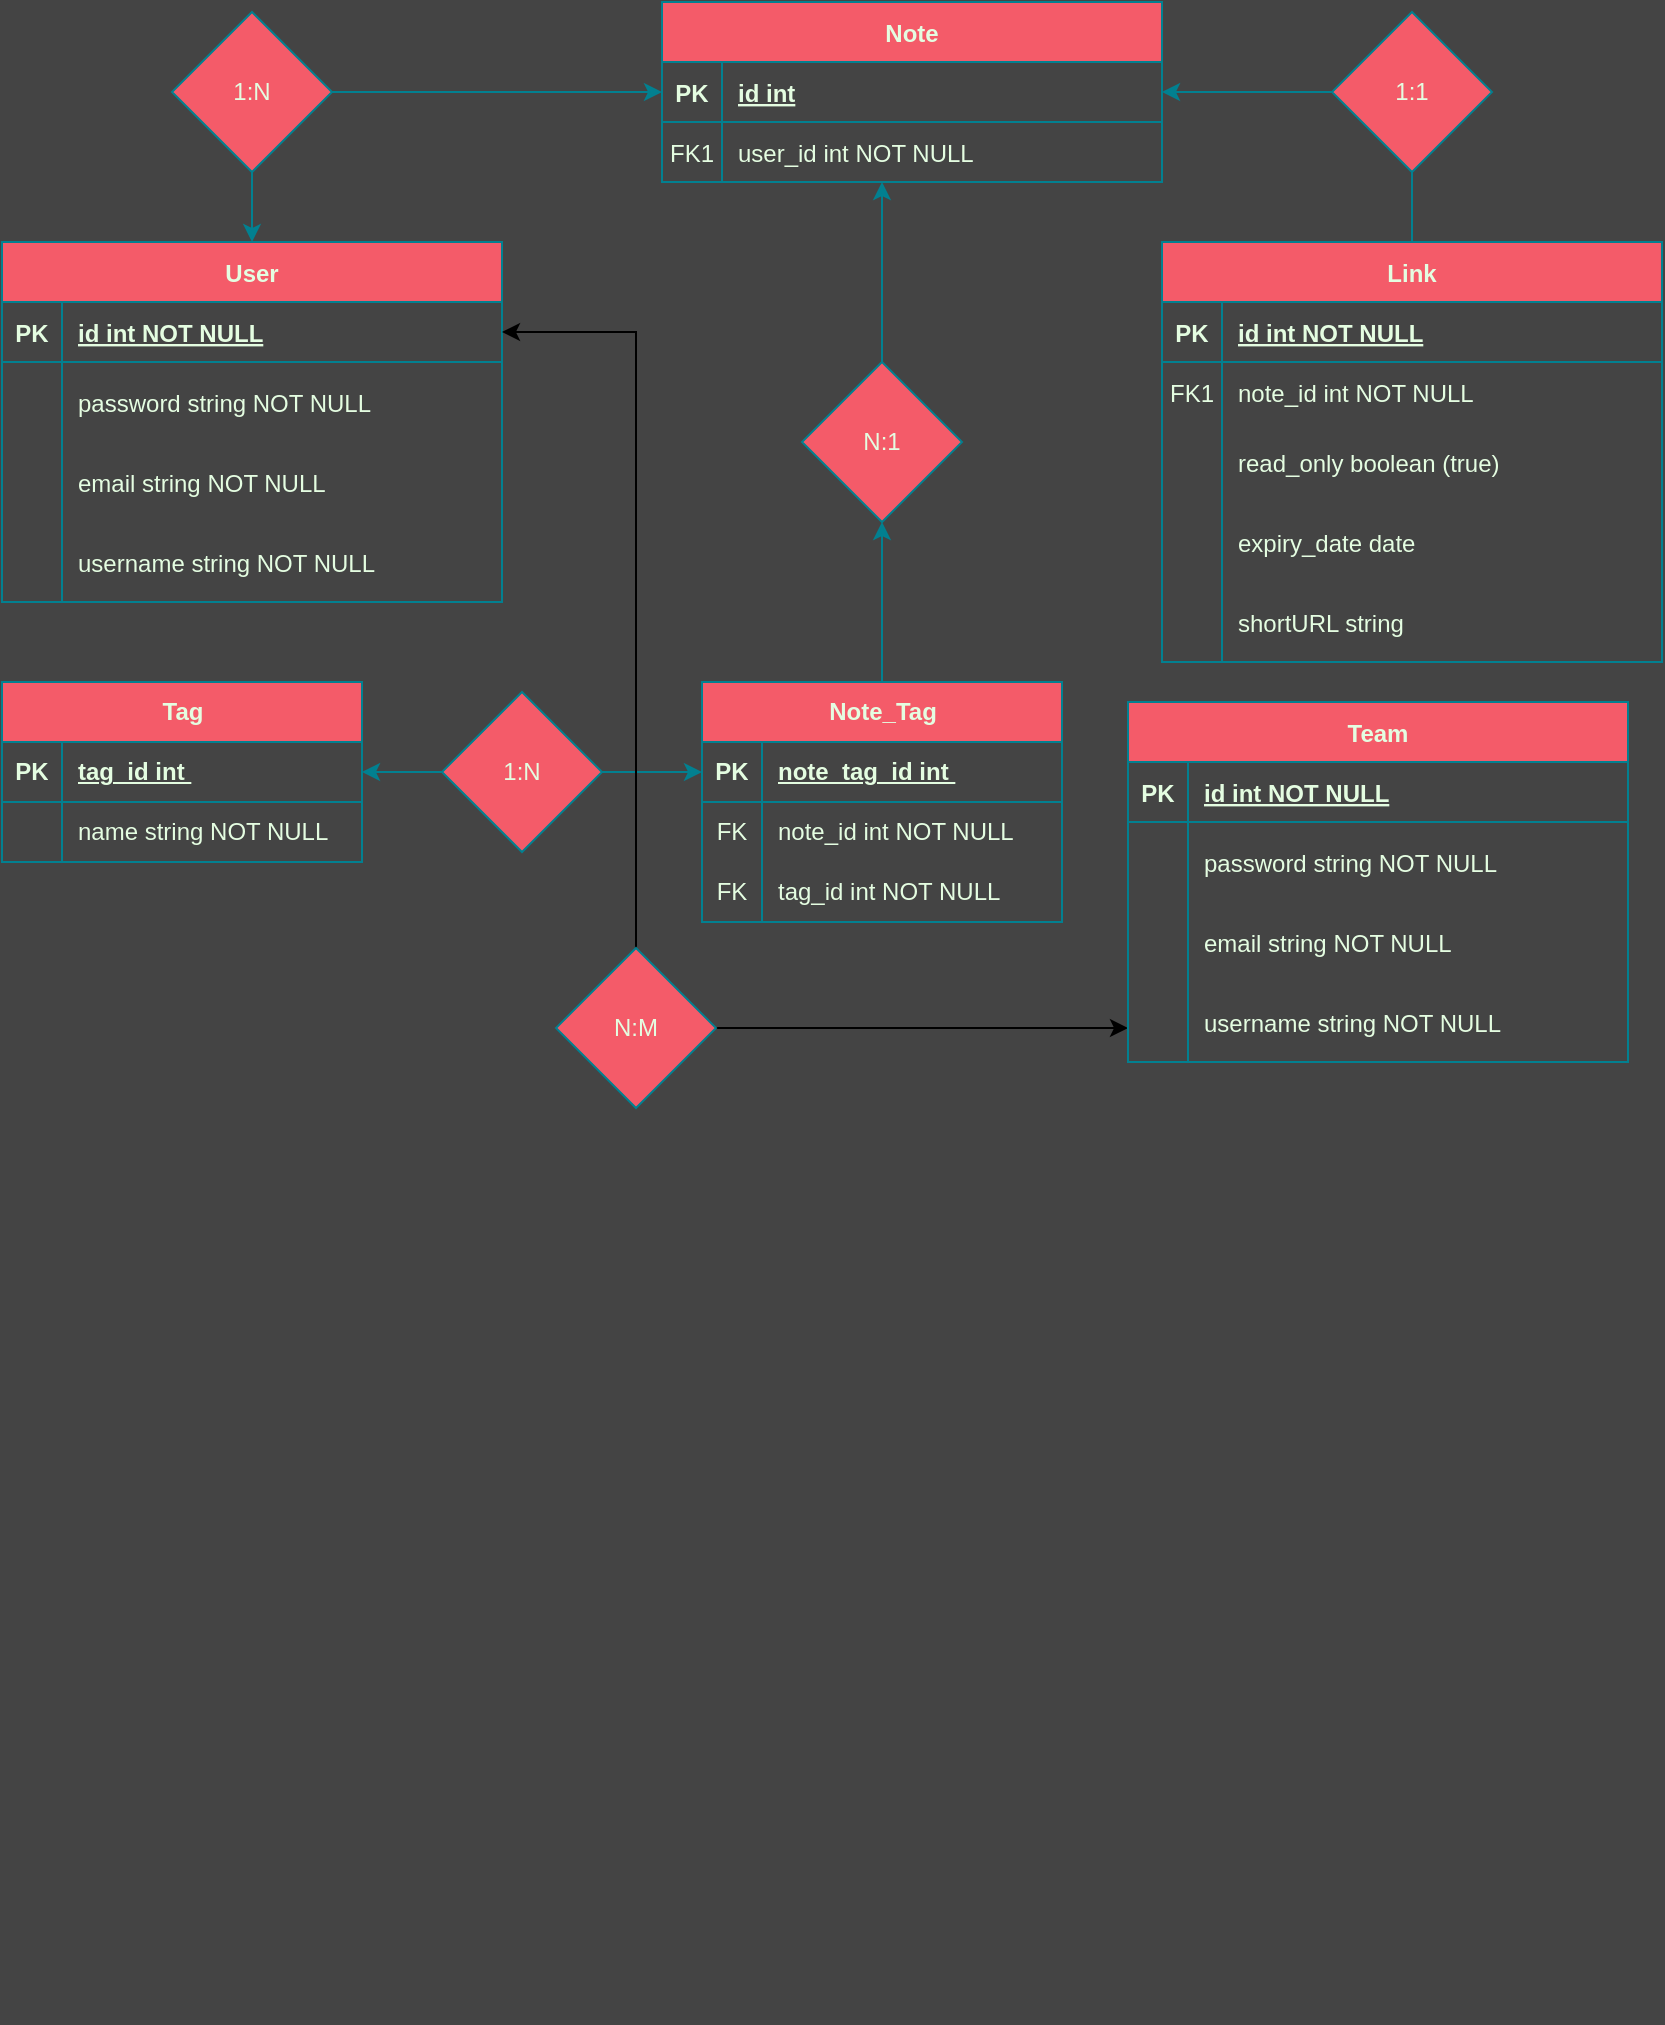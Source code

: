 <mxfile version="26.1.1">
  <diagram id="R2lEEEUBdFMjLlhIrx00" name="Page-1">
    <mxGraphModel dx="1433" dy="690" grid="0" gridSize="10" guides="1" tooltips="1" connect="1" arrows="1" fold="1" page="1" pageScale="1" pageWidth="850" pageHeight="1100" background="#444444" math="0" shadow="0" adaptiveColors="none" extFonts="Permanent Marker^https://fonts.googleapis.com/css?family=Permanent+Marker">
      <root>
        <mxCell id="0" />
        <mxCell id="1" parent="0" />
        <mxCell id="C-vyLk0tnHw3VtMMgP7b-2" value="Note" style="shape=table;startSize=30;container=1;collapsible=1;childLayout=tableLayout;fixedRows=1;rowLines=0;fontStyle=1;align=center;resizeLast=1;labelBackgroundColor=none;fillColor=#F45B69;strokeColor=#028090;fontColor=#E4FDE1;" parent="1" vertex="1">
          <mxGeometry x="340" y="20" width="250" height="90" as="geometry" />
        </mxCell>
        <mxCell id="C-vyLk0tnHw3VtMMgP7b-3" value="" style="shape=partialRectangle;collapsible=0;dropTarget=0;pointerEvents=0;fillColor=none;points=[[0,0.5],[1,0.5]];portConstraint=eastwest;top=0;left=0;right=0;bottom=1;labelBackgroundColor=none;strokeColor=#028090;fontColor=#E4FDE1;" parent="C-vyLk0tnHw3VtMMgP7b-2" vertex="1">
          <mxGeometry y="30" width="250" height="30" as="geometry" />
        </mxCell>
        <mxCell id="C-vyLk0tnHw3VtMMgP7b-4" value="PK" style="shape=partialRectangle;overflow=hidden;connectable=0;fillColor=none;top=0;left=0;bottom=0;right=0;fontStyle=1;labelBackgroundColor=none;strokeColor=#028090;fontColor=#E4FDE1;" parent="C-vyLk0tnHw3VtMMgP7b-3" vertex="1">
          <mxGeometry width="30" height="30" as="geometry">
            <mxRectangle width="30" height="30" as="alternateBounds" />
          </mxGeometry>
        </mxCell>
        <mxCell id="C-vyLk0tnHw3VtMMgP7b-5" value="id int" style="shape=partialRectangle;overflow=hidden;connectable=0;fillColor=none;top=0;left=0;bottom=0;right=0;align=left;spacingLeft=6;fontStyle=5;labelBackgroundColor=none;strokeColor=#028090;fontColor=#E4FDE1;" parent="C-vyLk0tnHw3VtMMgP7b-3" vertex="1">
          <mxGeometry x="30" width="220" height="30" as="geometry">
            <mxRectangle width="220" height="30" as="alternateBounds" />
          </mxGeometry>
        </mxCell>
        <mxCell id="omRbYgWqdu23h0NGveE9-221" value="" style="shape=partialRectangle;collapsible=0;dropTarget=0;pointerEvents=0;fillColor=none;points=[[0,0.5],[1,0.5]];portConstraint=eastwest;top=0;left=0;right=0;bottom=0;labelBackgroundColor=none;strokeColor=#028090;fontColor=#E4FDE1;" parent="C-vyLk0tnHw3VtMMgP7b-2" vertex="1">
          <mxGeometry y="60" width="250" height="30" as="geometry" />
        </mxCell>
        <mxCell id="omRbYgWqdu23h0NGveE9-222" value="FK1" style="shape=partialRectangle;overflow=hidden;connectable=0;fillColor=none;top=0;left=0;bottom=0;right=0;labelBackgroundColor=none;strokeColor=#028090;fontColor=#E4FDE1;" parent="omRbYgWqdu23h0NGveE9-221" vertex="1">
          <mxGeometry width="30" height="30" as="geometry">
            <mxRectangle width="30" height="30" as="alternateBounds" />
          </mxGeometry>
        </mxCell>
        <mxCell id="omRbYgWqdu23h0NGveE9-223" value="user_id int NOT NULL" style="shape=partialRectangle;overflow=hidden;connectable=0;fillColor=none;top=0;left=0;bottom=0;right=0;align=left;spacingLeft=6;labelBackgroundColor=none;strokeColor=#028090;fontColor=#E4FDE1;" parent="omRbYgWqdu23h0NGveE9-221" vertex="1">
          <mxGeometry x="30" width="220" height="30" as="geometry">
            <mxRectangle width="220" height="30" as="alternateBounds" />
          </mxGeometry>
        </mxCell>
        <mxCell id="omRbYgWqdu23h0NGveE9-16" value="" style="shape=partialRectangle;overflow=hidden;connectable=0;fillColor=none;top=0;left=0;bottom=0;right=0;align=left;spacingLeft=6;labelBackgroundColor=none;strokeColor=#028090;fontColor=#E4FDE1;" parent="1" vertex="1">
          <mxGeometry x="570" y="540" width="220" height="30" as="geometry">
            <mxRectangle width="220" height="30" as="alternateBounds" />
          </mxGeometry>
        </mxCell>
        <mxCell id="omRbYgWqdu23h0NGveE9-225" style="edgeStyle=orthogonalEdgeStyle;rounded=0;orthogonalLoop=1;jettySize=auto;html=1;labelBackgroundColor=none;strokeColor=#028090;fontColor=default;" parent="1" source="omRbYgWqdu23h0NGveE9-26" target="omRbYgWqdu23h0NGveE9-143" edge="1">
          <mxGeometry relative="1" as="geometry" />
        </mxCell>
        <mxCell id="omRbYgWqdu23h0NGveE9-226" style="edgeStyle=orthogonalEdgeStyle;rounded=0;orthogonalLoop=1;jettySize=auto;html=1;labelBackgroundColor=none;strokeColor=#028090;fontColor=default;" parent="1" source="omRbYgWqdu23h0NGveE9-26" target="C-vyLk0tnHw3VtMMgP7b-2" edge="1">
          <mxGeometry relative="1" as="geometry" />
        </mxCell>
        <mxCell id="omRbYgWqdu23h0NGveE9-26" value="1:N" style="rhombus;whiteSpace=wrap;html=1;labelBackgroundColor=none;fillColor=#F45B69;strokeColor=#028090;fontColor=#E4FDE1;" parent="1" vertex="1">
          <mxGeometry x="95" y="25" width="80" height="80" as="geometry" />
        </mxCell>
        <mxCell id="omRbYgWqdu23h0NGveE9-55" value="Link" style="shape=table;startSize=30;container=1;collapsible=1;childLayout=tableLayout;fixedRows=1;rowLines=0;fontStyle=1;align=center;resizeLast=1;labelBackgroundColor=none;fillColor=#F45B69;strokeColor=#028090;fontColor=#E4FDE1;" parent="1" vertex="1">
          <mxGeometry x="590" y="140" width="250" height="210" as="geometry" />
        </mxCell>
        <mxCell id="omRbYgWqdu23h0NGveE9-56" value="" style="shape=partialRectangle;collapsible=0;dropTarget=0;pointerEvents=0;fillColor=none;points=[[0,0.5],[1,0.5]];portConstraint=eastwest;top=0;left=0;right=0;bottom=1;labelBackgroundColor=none;strokeColor=#028090;fontColor=#E4FDE1;" parent="omRbYgWqdu23h0NGveE9-55" vertex="1">
          <mxGeometry y="30" width="250" height="30" as="geometry" />
        </mxCell>
        <mxCell id="omRbYgWqdu23h0NGveE9-57" value="PK" style="shape=partialRectangle;overflow=hidden;connectable=0;fillColor=none;top=0;left=0;bottom=0;right=0;fontStyle=1;labelBackgroundColor=none;strokeColor=#028090;fontColor=#E4FDE1;" parent="omRbYgWqdu23h0NGveE9-56" vertex="1">
          <mxGeometry width="30" height="30" as="geometry">
            <mxRectangle width="30" height="30" as="alternateBounds" />
          </mxGeometry>
        </mxCell>
        <mxCell id="omRbYgWqdu23h0NGveE9-58" value="id int NOT NULL " style="shape=partialRectangle;overflow=hidden;connectable=0;fillColor=none;top=0;left=0;bottom=0;right=0;align=left;spacingLeft=6;fontStyle=5;labelBackgroundColor=none;strokeColor=#028090;fontColor=#E4FDE1;" parent="omRbYgWqdu23h0NGveE9-56" vertex="1">
          <mxGeometry x="30" width="220" height="30" as="geometry">
            <mxRectangle width="220" height="30" as="alternateBounds" />
          </mxGeometry>
        </mxCell>
        <mxCell id="omRbYgWqdu23h0NGveE9-59" value="" style="shape=partialRectangle;collapsible=0;dropTarget=0;pointerEvents=0;fillColor=none;points=[[0,0.5],[1,0.5]];portConstraint=eastwest;top=0;left=0;right=0;bottom=0;labelBackgroundColor=none;strokeColor=#028090;fontColor=#E4FDE1;" parent="omRbYgWqdu23h0NGveE9-55" vertex="1">
          <mxGeometry y="60" width="250" height="30" as="geometry" />
        </mxCell>
        <mxCell id="omRbYgWqdu23h0NGveE9-60" value="FK1" style="shape=partialRectangle;overflow=hidden;connectable=0;fillColor=none;top=0;left=0;bottom=0;right=0;labelBackgroundColor=none;strokeColor=#028090;fontColor=#E4FDE1;" parent="omRbYgWqdu23h0NGveE9-59" vertex="1">
          <mxGeometry width="30" height="30" as="geometry">
            <mxRectangle width="30" height="30" as="alternateBounds" />
          </mxGeometry>
        </mxCell>
        <mxCell id="omRbYgWqdu23h0NGveE9-61" value="note_id int NOT NULL" style="shape=partialRectangle;overflow=hidden;connectable=0;fillColor=none;top=0;left=0;bottom=0;right=0;align=left;spacingLeft=6;labelBackgroundColor=none;strokeColor=#028090;fontColor=#E4FDE1;" parent="omRbYgWqdu23h0NGveE9-59" vertex="1">
          <mxGeometry x="30" width="220" height="30" as="geometry">
            <mxRectangle width="220" height="30" as="alternateBounds" />
          </mxGeometry>
        </mxCell>
        <mxCell id="omRbYgWqdu23h0NGveE9-62" value="" style="shape=partialRectangle;collapsible=0;dropTarget=0;pointerEvents=0;fillColor=none;points=[[0,0.5],[1,0.5]];portConstraint=eastwest;top=0;left=0;right=0;bottom=0;labelBackgroundColor=none;strokeColor=#028090;fontColor=#E4FDE1;" parent="omRbYgWqdu23h0NGveE9-55" vertex="1">
          <mxGeometry y="90" width="250" height="40" as="geometry" />
        </mxCell>
        <mxCell id="omRbYgWqdu23h0NGveE9-63" value="" style="shape=partialRectangle;overflow=hidden;connectable=0;fillColor=none;top=0;left=0;bottom=0;right=0;labelBackgroundColor=none;strokeColor=#028090;fontColor=#E4FDE1;" parent="omRbYgWqdu23h0NGveE9-62" vertex="1">
          <mxGeometry width="30" height="40" as="geometry">
            <mxRectangle width="30" height="40" as="alternateBounds" />
          </mxGeometry>
        </mxCell>
        <mxCell id="omRbYgWqdu23h0NGveE9-64" value="read_only boolean (true)" style="shape=partialRectangle;overflow=hidden;connectable=0;fillColor=none;top=0;left=0;bottom=0;right=0;align=left;spacingLeft=6;labelBackgroundColor=none;strokeColor=#028090;fontColor=#E4FDE1;" parent="omRbYgWqdu23h0NGveE9-62" vertex="1">
          <mxGeometry x="30" width="220" height="40" as="geometry">
            <mxRectangle width="220" height="40" as="alternateBounds" />
          </mxGeometry>
        </mxCell>
        <mxCell id="omRbYgWqdu23h0NGveE9-122" value="" style="shape=partialRectangle;collapsible=0;dropTarget=0;pointerEvents=0;fillColor=none;points=[[0,0.5],[1,0.5]];portConstraint=eastwest;top=0;left=0;right=0;bottom=0;labelBackgroundColor=none;strokeColor=#028090;fontColor=#E4FDE1;" parent="omRbYgWqdu23h0NGveE9-55" vertex="1">
          <mxGeometry y="130" width="250" height="40" as="geometry" />
        </mxCell>
        <mxCell id="omRbYgWqdu23h0NGveE9-123" value="" style="shape=partialRectangle;overflow=hidden;connectable=0;fillColor=none;top=0;left=0;bottom=0;right=0;labelBackgroundColor=none;strokeColor=#028090;fontColor=#E4FDE1;" parent="omRbYgWqdu23h0NGveE9-122" vertex="1">
          <mxGeometry width="30" height="40" as="geometry">
            <mxRectangle width="30" height="40" as="alternateBounds" />
          </mxGeometry>
        </mxCell>
        <mxCell id="omRbYgWqdu23h0NGveE9-124" value="expiry_date date " style="shape=partialRectangle;overflow=hidden;connectable=0;fillColor=none;top=0;left=0;bottom=0;right=0;align=left;spacingLeft=6;labelBackgroundColor=none;strokeColor=#028090;fontColor=#E4FDE1;" parent="omRbYgWqdu23h0NGveE9-122" vertex="1">
          <mxGeometry x="30" width="220" height="40" as="geometry">
            <mxRectangle width="220" height="40" as="alternateBounds" />
          </mxGeometry>
        </mxCell>
        <mxCell id="omRbYgWqdu23h0NGveE9-125" value="" style="shape=partialRectangle;collapsible=0;dropTarget=0;pointerEvents=0;fillColor=none;points=[[0,0.5],[1,0.5]];portConstraint=eastwest;top=0;left=0;right=0;bottom=0;labelBackgroundColor=none;strokeColor=#028090;fontColor=#E4FDE1;" parent="omRbYgWqdu23h0NGveE9-55" vertex="1">
          <mxGeometry y="170" width="250" height="40" as="geometry" />
        </mxCell>
        <mxCell id="omRbYgWqdu23h0NGveE9-126" value="" style="shape=partialRectangle;overflow=hidden;connectable=0;fillColor=none;top=0;left=0;bottom=0;right=0;labelBackgroundColor=none;strokeColor=#028090;fontColor=#E4FDE1;" parent="omRbYgWqdu23h0NGveE9-125" vertex="1">
          <mxGeometry width="30" height="40" as="geometry">
            <mxRectangle width="30" height="40" as="alternateBounds" />
          </mxGeometry>
        </mxCell>
        <mxCell id="omRbYgWqdu23h0NGveE9-127" value="shortURL string " style="shape=partialRectangle;overflow=hidden;connectable=0;fillColor=none;top=0;left=0;bottom=0;right=0;align=left;spacingLeft=6;labelBackgroundColor=none;strokeColor=#028090;fontColor=#E4FDE1;" parent="omRbYgWqdu23h0NGveE9-125" vertex="1">
          <mxGeometry x="30" width="220" height="40" as="geometry">
            <mxRectangle width="220" height="40" as="alternateBounds" />
          </mxGeometry>
        </mxCell>
        <mxCell id="omRbYgWqdu23h0NGveE9-78" value="" style="edgeStyle=orthogonalEdgeStyle;rounded=0;orthogonalLoop=1;jettySize=auto;html=1;labelBackgroundColor=none;strokeColor=#028090;fontColor=default;" parent="1" source="omRbYgWqdu23h0NGveE9-65" target="C-vyLk0tnHw3VtMMgP7b-2" edge="1">
          <mxGeometry x="-0.714" y="-5" relative="1" as="geometry">
            <mxPoint as="offset" />
          </mxGeometry>
        </mxCell>
        <mxCell id="omRbYgWqdu23h0NGveE9-65" value="1:1" style="rhombus;whiteSpace=wrap;html=1;labelBackgroundColor=none;fillColor=#F45B69;strokeColor=#028090;fontColor=#E4FDE1;" parent="1" vertex="1">
          <mxGeometry x="675" y="25" width="80" height="80" as="geometry" />
        </mxCell>
        <mxCell id="omRbYgWqdu23h0NGveE9-80" value="" style="endArrow=none;html=1;rounded=0;entryX=0.5;entryY=1;entryDx=0;entryDy=0;exitX=0.5;exitY=0;exitDx=0;exitDy=0;labelBackgroundColor=none;strokeColor=#028090;fontColor=default;" parent="1" source="omRbYgWqdu23h0NGveE9-55" target="omRbYgWqdu23h0NGveE9-65" edge="1">
          <mxGeometry x="-0.5" y="-5" width="50" height="50" relative="1" as="geometry">
            <mxPoint x="655" y="870" as="sourcePoint" />
            <mxPoint x="705" y="820" as="targetPoint" />
            <mxPoint as="offset" />
          </mxGeometry>
        </mxCell>
        <mxCell id="omRbYgWqdu23h0NGveE9-99" value="" style="shape=partialRectangle;overflow=hidden;connectable=0;fillColor=none;top=0;left=0;bottom=0;right=0;align=left;spacingLeft=6;labelBackgroundColor=none;strokeColor=#028090;fontColor=#E4FDE1;" parent="1" vertex="1">
          <mxGeometry x="240" y="1000" width="220" height="30" as="geometry">
            <mxRectangle width="220" height="30" as="alternateBounds" />
          </mxGeometry>
        </mxCell>
        <mxCell id="omRbYgWqdu23h0NGveE9-103" value="Tag" style="shape=table;startSize=30;container=1;collapsible=1;childLayout=tableLayout;fixedRows=1;rowLines=0;fontStyle=1;align=center;resizeLast=1;html=1;labelBackgroundColor=none;fillColor=#F45B69;strokeColor=#028090;fontColor=#E4FDE1;" parent="1" vertex="1">
          <mxGeometry x="10" y="360" width="180" height="90" as="geometry" />
        </mxCell>
        <mxCell id="omRbYgWqdu23h0NGveE9-104" value="" style="shape=tableRow;horizontal=0;startSize=0;swimlaneHead=0;swimlaneBody=0;fillColor=none;collapsible=0;dropTarget=0;points=[[0,0.5],[1,0.5]];portConstraint=eastwest;top=0;left=0;right=0;bottom=1;labelBackgroundColor=none;strokeColor=#028090;fontColor=#E4FDE1;" parent="omRbYgWqdu23h0NGveE9-103" vertex="1">
          <mxGeometry y="30" width="180" height="30" as="geometry" />
        </mxCell>
        <mxCell id="omRbYgWqdu23h0NGveE9-105" value="PK" style="shape=partialRectangle;connectable=0;fillColor=none;top=0;left=0;bottom=0;right=0;fontStyle=1;overflow=hidden;whiteSpace=wrap;html=1;labelBackgroundColor=none;strokeColor=#028090;fontColor=#E4FDE1;" parent="omRbYgWqdu23h0NGveE9-104" vertex="1">
          <mxGeometry width="30" height="30" as="geometry">
            <mxRectangle width="30" height="30" as="alternateBounds" />
          </mxGeometry>
        </mxCell>
        <mxCell id="omRbYgWqdu23h0NGveE9-106" value="tag_id int&amp;nbsp;" style="shape=partialRectangle;connectable=0;fillColor=none;top=0;left=0;bottom=0;right=0;align=left;spacingLeft=6;fontStyle=5;overflow=hidden;whiteSpace=wrap;html=1;labelBackgroundColor=none;strokeColor=#028090;fontColor=#E4FDE1;" parent="omRbYgWqdu23h0NGveE9-104" vertex="1">
          <mxGeometry x="30" width="150" height="30" as="geometry">
            <mxRectangle width="150" height="30" as="alternateBounds" />
          </mxGeometry>
        </mxCell>
        <mxCell id="omRbYgWqdu23h0NGveE9-107" value="" style="shape=tableRow;horizontal=0;startSize=0;swimlaneHead=0;swimlaneBody=0;fillColor=none;collapsible=0;dropTarget=0;points=[[0,0.5],[1,0.5]];portConstraint=eastwest;top=0;left=0;right=0;bottom=0;labelBackgroundColor=none;strokeColor=#028090;fontColor=#E4FDE1;" parent="omRbYgWqdu23h0NGveE9-103" vertex="1">
          <mxGeometry y="60" width="180" height="30" as="geometry" />
        </mxCell>
        <mxCell id="omRbYgWqdu23h0NGveE9-108" value="" style="shape=partialRectangle;connectable=0;fillColor=none;top=0;left=0;bottom=0;right=0;editable=1;overflow=hidden;whiteSpace=wrap;html=1;labelBackgroundColor=none;strokeColor=#028090;fontColor=#E4FDE1;" parent="omRbYgWqdu23h0NGveE9-107" vertex="1">
          <mxGeometry width="30" height="30" as="geometry">
            <mxRectangle width="30" height="30" as="alternateBounds" />
          </mxGeometry>
        </mxCell>
        <mxCell id="omRbYgWqdu23h0NGveE9-109" value="name string NOT NULL" style="shape=partialRectangle;connectable=0;fillColor=none;top=0;left=0;bottom=0;right=0;align=left;spacingLeft=6;overflow=hidden;whiteSpace=wrap;html=1;labelBackgroundColor=none;strokeColor=#028090;fontColor=#E4FDE1;" parent="omRbYgWqdu23h0NGveE9-107" vertex="1">
          <mxGeometry x="30" width="150" height="30" as="geometry">
            <mxRectangle width="150" height="30" as="alternateBounds" />
          </mxGeometry>
        </mxCell>
        <mxCell id="omRbYgWqdu23h0NGveE9-143" value="User" style="shape=table;startSize=30;container=1;collapsible=1;childLayout=tableLayout;fixedRows=1;rowLines=0;fontStyle=1;align=center;resizeLast=1;labelBackgroundColor=none;fillColor=#F45B69;strokeColor=#028090;fontColor=#E4FDE1;" parent="1" vertex="1">
          <mxGeometry x="10" y="140" width="250" height="180" as="geometry" />
        </mxCell>
        <mxCell id="omRbYgWqdu23h0NGveE9-144" value="" style="shape=partialRectangle;collapsible=0;dropTarget=0;pointerEvents=0;fillColor=none;points=[[0,0.5],[1,0.5]];portConstraint=eastwest;top=0;left=0;right=0;bottom=1;labelBackgroundColor=none;strokeColor=#028090;fontColor=#E4FDE1;" parent="omRbYgWqdu23h0NGveE9-143" vertex="1">
          <mxGeometry y="30" width="250" height="30" as="geometry" />
        </mxCell>
        <mxCell id="omRbYgWqdu23h0NGveE9-145" value="PK" style="shape=partialRectangle;overflow=hidden;connectable=0;fillColor=none;top=0;left=0;bottom=0;right=0;fontStyle=1;labelBackgroundColor=none;strokeColor=#028090;fontColor=#E4FDE1;" parent="omRbYgWqdu23h0NGveE9-144" vertex="1">
          <mxGeometry width="30" height="30" as="geometry">
            <mxRectangle width="30" height="30" as="alternateBounds" />
          </mxGeometry>
        </mxCell>
        <mxCell id="omRbYgWqdu23h0NGveE9-146" value="id int NOT NULL " style="shape=partialRectangle;overflow=hidden;connectable=0;fillColor=none;top=0;left=0;bottom=0;right=0;align=left;spacingLeft=6;fontStyle=5;labelBackgroundColor=none;strokeColor=#028090;fontColor=#E4FDE1;" parent="omRbYgWqdu23h0NGveE9-144" vertex="1">
          <mxGeometry x="30" width="220" height="30" as="geometry">
            <mxRectangle width="220" height="30" as="alternateBounds" />
          </mxGeometry>
        </mxCell>
        <mxCell id="omRbYgWqdu23h0NGveE9-150" value="" style="shape=partialRectangle;collapsible=0;dropTarget=0;pointerEvents=0;fillColor=none;points=[[0,0.5],[1,0.5]];portConstraint=eastwest;top=0;left=0;right=0;bottom=0;labelBackgroundColor=none;strokeColor=#028090;fontColor=#E4FDE1;" parent="omRbYgWqdu23h0NGveE9-143" vertex="1">
          <mxGeometry y="60" width="250" height="40" as="geometry" />
        </mxCell>
        <mxCell id="omRbYgWqdu23h0NGveE9-151" value="" style="shape=partialRectangle;overflow=hidden;connectable=0;fillColor=none;top=0;left=0;bottom=0;right=0;labelBackgroundColor=none;strokeColor=#028090;fontColor=#E4FDE1;" parent="omRbYgWqdu23h0NGveE9-150" vertex="1">
          <mxGeometry width="30" height="40" as="geometry">
            <mxRectangle width="30" height="40" as="alternateBounds" />
          </mxGeometry>
        </mxCell>
        <mxCell id="omRbYgWqdu23h0NGveE9-152" value="password string NOT NULL" style="shape=partialRectangle;overflow=hidden;connectable=0;fillColor=none;top=0;left=0;bottom=0;right=0;align=left;spacingLeft=6;labelBackgroundColor=none;strokeColor=#028090;fontColor=#E4FDE1;" parent="omRbYgWqdu23h0NGveE9-150" vertex="1">
          <mxGeometry x="30" width="220" height="40" as="geometry">
            <mxRectangle width="220" height="40" as="alternateBounds" />
          </mxGeometry>
        </mxCell>
        <mxCell id="omRbYgWqdu23h0NGveE9-153" value="" style="shape=partialRectangle;collapsible=0;dropTarget=0;pointerEvents=0;fillColor=none;points=[[0,0.5],[1,0.5]];portConstraint=eastwest;top=0;left=0;right=0;bottom=0;labelBackgroundColor=none;strokeColor=#028090;fontColor=#E4FDE1;" parent="omRbYgWqdu23h0NGveE9-143" vertex="1">
          <mxGeometry y="100" width="250" height="40" as="geometry" />
        </mxCell>
        <mxCell id="omRbYgWqdu23h0NGveE9-154" value="" style="shape=partialRectangle;overflow=hidden;connectable=0;fillColor=none;top=0;left=0;bottom=0;right=0;labelBackgroundColor=none;strokeColor=#028090;fontColor=#E4FDE1;" parent="omRbYgWqdu23h0NGveE9-153" vertex="1">
          <mxGeometry width="30" height="40" as="geometry">
            <mxRectangle width="30" height="40" as="alternateBounds" />
          </mxGeometry>
        </mxCell>
        <mxCell id="omRbYgWqdu23h0NGveE9-155" value="email string NOT NULL" style="shape=partialRectangle;overflow=hidden;connectable=0;fillColor=none;top=0;left=0;bottom=0;right=0;align=left;spacingLeft=6;labelBackgroundColor=none;strokeColor=#028090;fontColor=#E4FDE1;" parent="omRbYgWqdu23h0NGveE9-153" vertex="1">
          <mxGeometry x="30" width="220" height="40" as="geometry">
            <mxRectangle width="220" height="40" as="alternateBounds" />
          </mxGeometry>
        </mxCell>
        <mxCell id="omRbYgWqdu23h0NGveE9-156" value="" style="shape=partialRectangle;collapsible=0;dropTarget=0;pointerEvents=0;fillColor=none;points=[[0,0.5],[1,0.5]];portConstraint=eastwest;top=0;left=0;right=0;bottom=0;labelBackgroundColor=none;strokeColor=#028090;fontColor=#E4FDE1;" parent="omRbYgWqdu23h0NGveE9-143" vertex="1">
          <mxGeometry y="140" width="250" height="40" as="geometry" />
        </mxCell>
        <mxCell id="omRbYgWqdu23h0NGveE9-157" value="" style="shape=partialRectangle;overflow=hidden;connectable=0;fillColor=none;top=0;left=0;bottom=0;right=0;labelBackgroundColor=none;strokeColor=#028090;fontColor=#E4FDE1;" parent="omRbYgWqdu23h0NGveE9-156" vertex="1">
          <mxGeometry width="30" height="40" as="geometry">
            <mxRectangle width="30" height="40" as="alternateBounds" />
          </mxGeometry>
        </mxCell>
        <mxCell id="omRbYgWqdu23h0NGveE9-158" value="username string NOT NULL" style="shape=partialRectangle;overflow=hidden;connectable=0;fillColor=none;top=0;left=0;bottom=0;right=0;align=left;spacingLeft=6;labelBackgroundColor=none;strokeColor=#028090;fontColor=#E4FDE1;" parent="omRbYgWqdu23h0NGveE9-156" vertex="1">
          <mxGeometry x="30" width="220" height="40" as="geometry">
            <mxRectangle width="220" height="40" as="alternateBounds" />
          </mxGeometry>
        </mxCell>
        <mxCell id="omRbYgWqdu23h0NGveE9-169" style="edgeStyle=orthogonalEdgeStyle;rounded=0;orthogonalLoop=1;jettySize=auto;html=1;entryX=1;entryY=0.5;entryDx=0;entryDy=0;labelBackgroundColor=none;strokeColor=#028090;fontColor=default;" parent="1" source="omRbYgWqdu23h0NGveE9-161" target="omRbYgWqdu23h0NGveE9-104" edge="1">
          <mxGeometry relative="1" as="geometry" />
        </mxCell>
        <mxCell id="omRbYgWqdu23h0NGveE9-183" style="edgeStyle=orthogonalEdgeStyle;rounded=0;orthogonalLoop=1;jettySize=auto;html=1;entryX=0;entryY=0.5;entryDx=0;entryDy=0;labelBackgroundColor=none;strokeColor=#028090;fontColor=default;" parent="1" source="omRbYgWqdu23h0NGveE9-161" target="omRbYgWqdu23h0NGveE9-173" edge="1">
          <mxGeometry relative="1" as="geometry" />
        </mxCell>
        <mxCell id="omRbYgWqdu23h0NGveE9-161" value="1:N" style="rhombus;whiteSpace=wrap;html=1;fillColor=#F45B69;fontColor=#E4FDE1;strokeColor=#028090;labelBackgroundColor=none;" parent="1" vertex="1">
          <mxGeometry x="230" y="365" width="80" height="80" as="geometry" />
        </mxCell>
        <mxCell id="omRbYgWqdu23h0NGveE9-184" style="edgeStyle=orthogonalEdgeStyle;rounded=0;orthogonalLoop=1;jettySize=auto;html=1;labelBackgroundColor=none;strokeColor=#028090;fontColor=default;" parent="1" source="omRbYgWqdu23h0NGveE9-172" target="omRbYgWqdu23h0NGveE9-182" edge="1">
          <mxGeometry relative="1" as="geometry" />
        </mxCell>
        <mxCell id="omRbYgWqdu23h0NGveE9-172" value="Note_Tag" style="shape=table;startSize=30;container=1;collapsible=1;childLayout=tableLayout;fixedRows=1;rowLines=0;fontStyle=1;align=center;resizeLast=1;html=1;labelBackgroundColor=none;fillColor=#F45B69;strokeColor=#028090;fontColor=#E4FDE1;" parent="1" vertex="1">
          <mxGeometry x="360" y="360" width="180" height="120" as="geometry" />
        </mxCell>
        <mxCell id="omRbYgWqdu23h0NGveE9-173" value="" style="shape=tableRow;horizontal=0;startSize=0;swimlaneHead=0;swimlaneBody=0;fillColor=none;collapsible=0;dropTarget=0;points=[[0,0.5],[1,0.5]];portConstraint=eastwest;top=0;left=0;right=0;bottom=1;labelBackgroundColor=none;strokeColor=#028090;fontColor=#E4FDE1;" parent="omRbYgWqdu23h0NGveE9-172" vertex="1">
          <mxGeometry y="30" width="180" height="30" as="geometry" />
        </mxCell>
        <mxCell id="omRbYgWqdu23h0NGveE9-174" value="PK" style="shape=partialRectangle;connectable=0;fillColor=none;top=0;left=0;bottom=0;right=0;fontStyle=1;overflow=hidden;whiteSpace=wrap;html=1;labelBackgroundColor=none;strokeColor=#028090;fontColor=#E4FDE1;" parent="omRbYgWqdu23h0NGveE9-173" vertex="1">
          <mxGeometry width="30" height="30" as="geometry">
            <mxRectangle width="30" height="30" as="alternateBounds" />
          </mxGeometry>
        </mxCell>
        <mxCell id="omRbYgWqdu23h0NGveE9-175" value="note_tag_id int&amp;nbsp;" style="shape=partialRectangle;connectable=0;fillColor=none;top=0;left=0;bottom=0;right=0;align=left;spacingLeft=6;fontStyle=5;overflow=hidden;whiteSpace=wrap;html=1;labelBackgroundColor=none;strokeColor=#028090;fontColor=#E4FDE1;" parent="omRbYgWqdu23h0NGveE9-173" vertex="1">
          <mxGeometry x="30" width="150" height="30" as="geometry">
            <mxRectangle width="150" height="30" as="alternateBounds" />
          </mxGeometry>
        </mxCell>
        <mxCell id="omRbYgWqdu23h0NGveE9-179" value="" style="shape=tableRow;horizontal=0;startSize=0;swimlaneHead=0;swimlaneBody=0;fillColor=none;collapsible=0;dropTarget=0;points=[[0,0.5],[1,0.5]];portConstraint=eastwest;top=0;left=0;right=0;bottom=0;labelBackgroundColor=none;strokeColor=#028090;fontColor=#E4FDE1;" parent="omRbYgWqdu23h0NGveE9-172" vertex="1">
          <mxGeometry y="60" width="180" height="30" as="geometry" />
        </mxCell>
        <mxCell id="omRbYgWqdu23h0NGveE9-180" value="FK" style="shape=partialRectangle;connectable=0;fillColor=none;top=0;left=0;bottom=0;right=0;editable=1;overflow=hidden;whiteSpace=wrap;html=1;labelBackgroundColor=none;strokeColor=#028090;fontColor=#E4FDE1;" parent="omRbYgWqdu23h0NGveE9-179" vertex="1">
          <mxGeometry width="30" height="30" as="geometry">
            <mxRectangle width="30" height="30" as="alternateBounds" />
          </mxGeometry>
        </mxCell>
        <mxCell id="omRbYgWqdu23h0NGveE9-181" value="note_id int NOT NULL" style="shape=partialRectangle;connectable=0;fillColor=none;top=0;left=0;bottom=0;right=0;align=left;spacingLeft=6;overflow=hidden;whiteSpace=wrap;html=1;labelBackgroundColor=none;strokeColor=#028090;fontColor=#E4FDE1;" parent="omRbYgWqdu23h0NGveE9-179" vertex="1">
          <mxGeometry x="30" width="150" height="30" as="geometry">
            <mxRectangle width="150" height="30" as="alternateBounds" />
          </mxGeometry>
        </mxCell>
        <mxCell id="omRbYgWqdu23h0NGveE9-188" value="" style="shape=tableRow;horizontal=0;startSize=0;swimlaneHead=0;swimlaneBody=0;fillColor=none;collapsible=0;dropTarget=0;points=[[0,0.5],[1,0.5]];portConstraint=eastwest;top=0;left=0;right=0;bottom=0;labelBackgroundColor=none;strokeColor=#028090;fontColor=#E4FDE1;" parent="omRbYgWqdu23h0NGveE9-172" vertex="1">
          <mxGeometry y="90" width="180" height="30" as="geometry" />
        </mxCell>
        <mxCell id="omRbYgWqdu23h0NGveE9-189" value="FK" style="shape=partialRectangle;connectable=0;fillColor=none;top=0;left=0;bottom=0;right=0;editable=1;overflow=hidden;whiteSpace=wrap;html=1;labelBackgroundColor=none;strokeColor=#028090;fontColor=#E4FDE1;" parent="omRbYgWqdu23h0NGveE9-188" vertex="1">
          <mxGeometry width="30" height="30" as="geometry">
            <mxRectangle width="30" height="30" as="alternateBounds" />
          </mxGeometry>
        </mxCell>
        <mxCell id="omRbYgWqdu23h0NGveE9-190" value="tag_id int NOT NULL" style="shape=partialRectangle;connectable=0;fillColor=none;top=0;left=0;bottom=0;right=0;align=left;spacingLeft=6;overflow=hidden;whiteSpace=wrap;html=1;labelBackgroundColor=none;strokeColor=#028090;fontColor=#E4FDE1;" parent="omRbYgWqdu23h0NGveE9-188" vertex="1">
          <mxGeometry x="30" width="150" height="30" as="geometry">
            <mxRectangle width="150" height="30" as="alternateBounds" />
          </mxGeometry>
        </mxCell>
        <mxCell id="omRbYgWqdu23h0NGveE9-227" style="edgeStyle=orthogonalEdgeStyle;rounded=0;orthogonalLoop=1;jettySize=auto;html=1;labelBackgroundColor=none;strokeColor=#028090;fontColor=default;" parent="1" source="omRbYgWqdu23h0NGveE9-182" target="C-vyLk0tnHw3VtMMgP7b-2" edge="1">
          <mxGeometry relative="1" as="geometry">
            <Array as="points">
              <mxPoint x="450" y="180" />
              <mxPoint x="450" y="180" />
            </Array>
          </mxGeometry>
        </mxCell>
        <mxCell id="omRbYgWqdu23h0NGveE9-182" value="N:1" style="rhombus;whiteSpace=wrap;html=1;fillColor=#F45B69;fontColor=#E4FDE1;strokeColor=#028090;labelBackgroundColor=none;" parent="1" vertex="1">
          <mxGeometry x="410" y="200" width="80" height="80" as="geometry" />
        </mxCell>
        <mxCell id="omRbYgWqdu23h0NGveE9-187" value="" style="shape=partialRectangle;overflow=hidden;connectable=0;fillColor=none;top=0;left=0;bottom=0;right=0;labelBackgroundColor=none;strokeColor=#028090;fontColor=#E4FDE1;" parent="1" vertex="1">
          <mxGeometry x="540" y="540" width="30" height="30" as="geometry">
            <mxRectangle width="30" height="30" as="alternateBounds" />
          </mxGeometry>
        </mxCell>
        <mxCell id="1YQ9gRXQW5kpmyJw3Y51-15" style="edgeStyle=orthogonalEdgeStyle;rounded=0;orthogonalLoop=1;jettySize=auto;html=1;" edge="1" parent="1" source="1YQ9gRXQW5kpmyJw3Y51-1" target="omRbYgWqdu23h0NGveE9-144">
          <mxGeometry relative="1" as="geometry" />
        </mxCell>
        <mxCell id="1YQ9gRXQW5kpmyJw3Y51-16" style="edgeStyle=orthogonalEdgeStyle;rounded=0;orthogonalLoop=1;jettySize=auto;html=1;exitX=1;exitY=0.5;exitDx=0;exitDy=0;" edge="1" parent="1" source="1YQ9gRXQW5kpmyJw3Y51-1" target="1YQ9gRXQW5kpmyJw3Y51-2">
          <mxGeometry relative="1" as="geometry">
            <Array as="points">
              <mxPoint x="562" y="533" />
              <mxPoint x="562" y="533" />
            </Array>
          </mxGeometry>
        </mxCell>
        <mxCell id="1YQ9gRXQW5kpmyJw3Y51-1" value="N:M" style="rhombus;whiteSpace=wrap;html=1;labelBackgroundColor=none;fillColor=#F45B69;strokeColor=#028090;fontColor=#E4FDE1;" vertex="1" parent="1">
          <mxGeometry x="287" y="493" width="80" height="80" as="geometry" />
        </mxCell>
        <mxCell id="1YQ9gRXQW5kpmyJw3Y51-2" value="Team" style="shape=table;startSize=30;container=1;collapsible=1;childLayout=tableLayout;fixedRows=1;rowLines=0;fontStyle=1;align=center;resizeLast=1;labelBackgroundColor=none;fillColor=#F45B69;strokeColor=#028090;fontColor=#E4FDE1;" vertex="1" parent="1">
          <mxGeometry x="573" y="370" width="250" height="180" as="geometry" />
        </mxCell>
        <mxCell id="1YQ9gRXQW5kpmyJw3Y51-3" value="" style="shape=partialRectangle;collapsible=0;dropTarget=0;pointerEvents=0;fillColor=none;points=[[0,0.5],[1,0.5]];portConstraint=eastwest;top=0;left=0;right=0;bottom=1;labelBackgroundColor=none;strokeColor=#028090;fontColor=#E4FDE1;" vertex="1" parent="1YQ9gRXQW5kpmyJw3Y51-2">
          <mxGeometry y="30" width="250" height="30" as="geometry" />
        </mxCell>
        <mxCell id="1YQ9gRXQW5kpmyJw3Y51-4" value="PK" style="shape=partialRectangle;overflow=hidden;connectable=0;fillColor=none;top=0;left=0;bottom=0;right=0;fontStyle=1;labelBackgroundColor=none;strokeColor=#028090;fontColor=#E4FDE1;" vertex="1" parent="1YQ9gRXQW5kpmyJw3Y51-3">
          <mxGeometry width="30" height="30" as="geometry">
            <mxRectangle width="30" height="30" as="alternateBounds" />
          </mxGeometry>
        </mxCell>
        <mxCell id="1YQ9gRXQW5kpmyJw3Y51-5" value="id int NOT NULL " style="shape=partialRectangle;overflow=hidden;connectable=0;fillColor=none;top=0;left=0;bottom=0;right=0;align=left;spacingLeft=6;fontStyle=5;labelBackgroundColor=none;strokeColor=#028090;fontColor=#E4FDE1;" vertex="1" parent="1YQ9gRXQW5kpmyJw3Y51-3">
          <mxGeometry x="30" width="220" height="30" as="geometry">
            <mxRectangle width="220" height="30" as="alternateBounds" />
          </mxGeometry>
        </mxCell>
        <mxCell id="1YQ9gRXQW5kpmyJw3Y51-6" value="" style="shape=partialRectangle;collapsible=0;dropTarget=0;pointerEvents=0;fillColor=none;points=[[0,0.5],[1,0.5]];portConstraint=eastwest;top=0;left=0;right=0;bottom=0;labelBackgroundColor=none;strokeColor=#028090;fontColor=#E4FDE1;" vertex="1" parent="1YQ9gRXQW5kpmyJw3Y51-2">
          <mxGeometry y="60" width="250" height="40" as="geometry" />
        </mxCell>
        <mxCell id="1YQ9gRXQW5kpmyJw3Y51-7" value="" style="shape=partialRectangle;overflow=hidden;connectable=0;fillColor=none;top=0;left=0;bottom=0;right=0;labelBackgroundColor=none;strokeColor=#028090;fontColor=#E4FDE1;" vertex="1" parent="1YQ9gRXQW5kpmyJw3Y51-6">
          <mxGeometry width="30" height="40" as="geometry">
            <mxRectangle width="30" height="40" as="alternateBounds" />
          </mxGeometry>
        </mxCell>
        <mxCell id="1YQ9gRXQW5kpmyJw3Y51-8" value="password string NOT NULL" style="shape=partialRectangle;overflow=hidden;connectable=0;fillColor=none;top=0;left=0;bottom=0;right=0;align=left;spacingLeft=6;labelBackgroundColor=none;strokeColor=#028090;fontColor=#E4FDE1;" vertex="1" parent="1YQ9gRXQW5kpmyJw3Y51-6">
          <mxGeometry x="30" width="220" height="40" as="geometry">
            <mxRectangle width="220" height="40" as="alternateBounds" />
          </mxGeometry>
        </mxCell>
        <mxCell id="1YQ9gRXQW5kpmyJw3Y51-9" value="" style="shape=partialRectangle;collapsible=0;dropTarget=0;pointerEvents=0;fillColor=none;points=[[0,0.5],[1,0.5]];portConstraint=eastwest;top=0;left=0;right=0;bottom=0;labelBackgroundColor=none;strokeColor=#028090;fontColor=#E4FDE1;" vertex="1" parent="1YQ9gRXQW5kpmyJw3Y51-2">
          <mxGeometry y="100" width="250" height="40" as="geometry" />
        </mxCell>
        <mxCell id="1YQ9gRXQW5kpmyJw3Y51-10" value="" style="shape=partialRectangle;overflow=hidden;connectable=0;fillColor=none;top=0;left=0;bottom=0;right=0;labelBackgroundColor=none;strokeColor=#028090;fontColor=#E4FDE1;" vertex="1" parent="1YQ9gRXQW5kpmyJw3Y51-9">
          <mxGeometry width="30" height="40" as="geometry">
            <mxRectangle width="30" height="40" as="alternateBounds" />
          </mxGeometry>
        </mxCell>
        <mxCell id="1YQ9gRXQW5kpmyJw3Y51-11" value="email string NOT NULL" style="shape=partialRectangle;overflow=hidden;connectable=0;fillColor=none;top=0;left=0;bottom=0;right=0;align=left;spacingLeft=6;labelBackgroundColor=none;strokeColor=#028090;fontColor=#E4FDE1;" vertex="1" parent="1YQ9gRXQW5kpmyJw3Y51-9">
          <mxGeometry x="30" width="220" height="40" as="geometry">
            <mxRectangle width="220" height="40" as="alternateBounds" />
          </mxGeometry>
        </mxCell>
        <mxCell id="1YQ9gRXQW5kpmyJw3Y51-12" value="" style="shape=partialRectangle;collapsible=0;dropTarget=0;pointerEvents=0;fillColor=none;points=[[0,0.5],[1,0.5]];portConstraint=eastwest;top=0;left=0;right=0;bottom=0;labelBackgroundColor=none;strokeColor=#028090;fontColor=#E4FDE1;" vertex="1" parent="1YQ9gRXQW5kpmyJw3Y51-2">
          <mxGeometry y="140" width="250" height="40" as="geometry" />
        </mxCell>
        <mxCell id="1YQ9gRXQW5kpmyJw3Y51-13" value="" style="shape=partialRectangle;overflow=hidden;connectable=0;fillColor=none;top=0;left=0;bottom=0;right=0;labelBackgroundColor=none;strokeColor=#028090;fontColor=#E4FDE1;" vertex="1" parent="1YQ9gRXQW5kpmyJw3Y51-12">
          <mxGeometry width="30" height="40" as="geometry">
            <mxRectangle width="30" height="40" as="alternateBounds" />
          </mxGeometry>
        </mxCell>
        <mxCell id="1YQ9gRXQW5kpmyJw3Y51-14" value="username string NOT NULL" style="shape=partialRectangle;overflow=hidden;connectable=0;fillColor=none;top=0;left=0;bottom=0;right=0;align=left;spacingLeft=6;labelBackgroundColor=none;strokeColor=#028090;fontColor=#E4FDE1;" vertex="1" parent="1YQ9gRXQW5kpmyJw3Y51-12">
          <mxGeometry x="30" width="220" height="40" as="geometry">
            <mxRectangle width="220" height="40" as="alternateBounds" />
          </mxGeometry>
        </mxCell>
      </root>
    </mxGraphModel>
  </diagram>
</mxfile>

